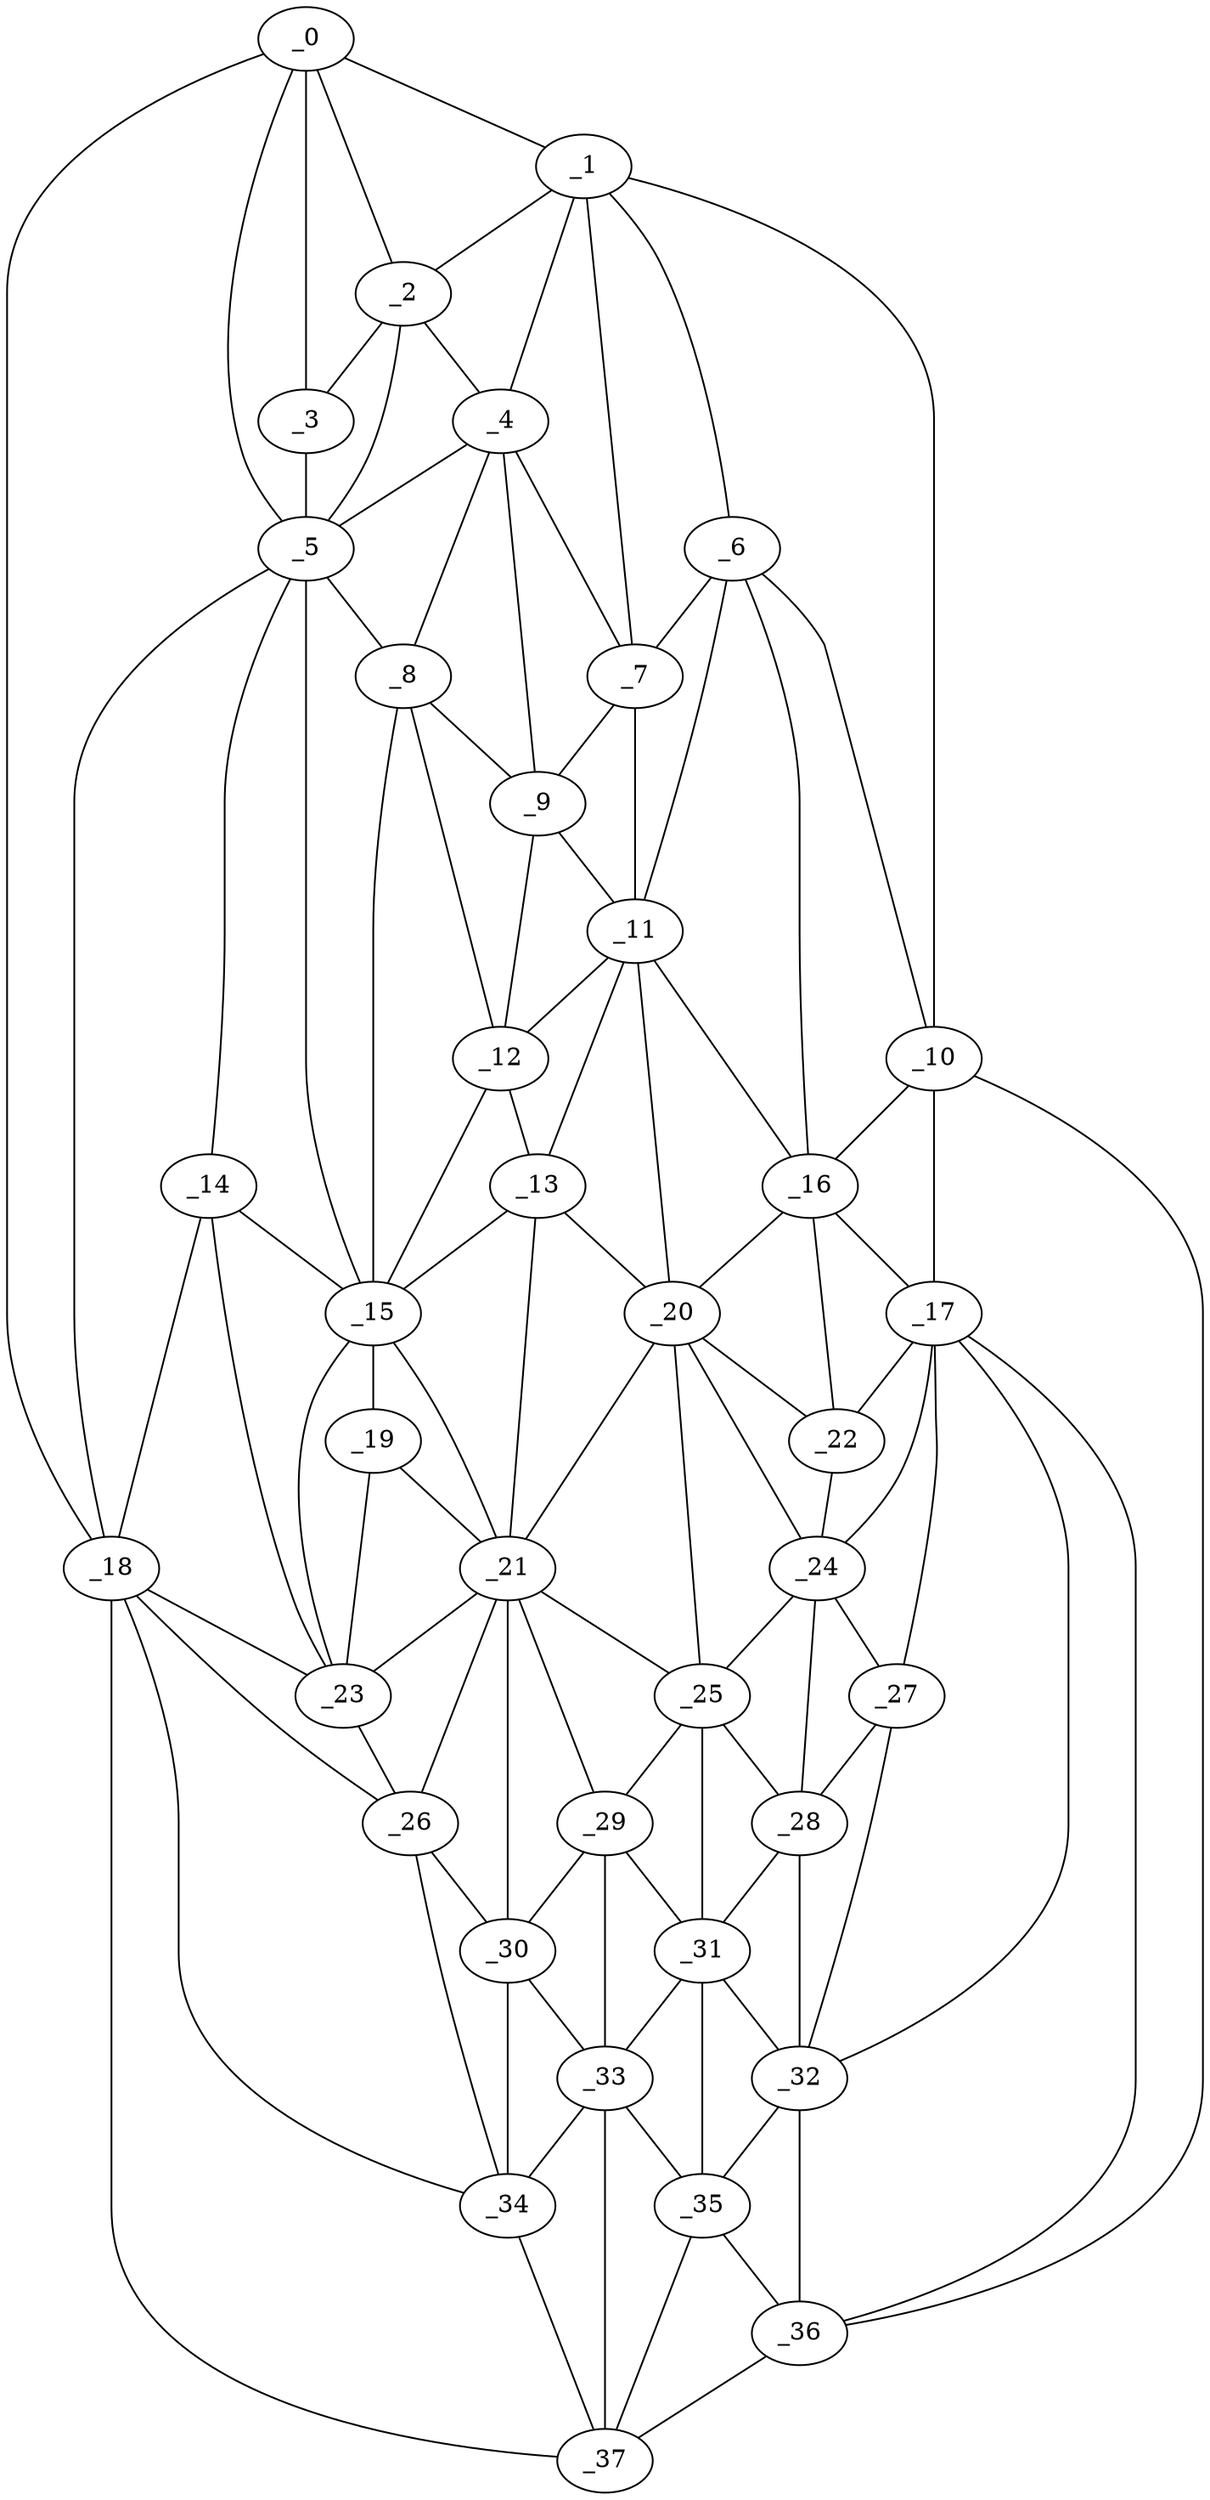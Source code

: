 graph "obj96__245.gxl" {
	_0	 [x=5,
		y=35];
	_1	 [x=15,
		y=69];
	_0 -- _1	 [valence=1];
	_2	 [x=16,
		y=49];
	_0 -- _2	 [valence=2];
	_3	 [x=18,
		y=34];
	_0 -- _3	 [valence=1];
	_5	 [x=36,
		y=30];
	_0 -- _5	 [valence=1];
	_18	 [x=73,
		y=24];
	_0 -- _18	 [valence=1];
	_1 -- _2	 [valence=1];
	_4	 [x=35,
		y=63];
	_1 -- _4	 [valence=1];
	_6	 [x=45,
		y=96];
	_1 -- _6	 [valence=1];
	_7	 [x=47,
		y=75];
	_1 -- _7	 [valence=2];
	_10	 [x=52,
		y=103];
	_1 -- _10	 [valence=1];
	_2 -- _3	 [valence=2];
	_2 -- _4	 [valence=2];
	_2 -- _5	 [valence=2];
	_3 -- _5	 [valence=2];
	_4 -- _5	 [valence=2];
	_4 -- _7	 [valence=2];
	_8	 [x=48,
		y=58];
	_4 -- _8	 [valence=1];
	_9	 [x=52,
		y=63];
	_4 -- _9	 [valence=2];
	_5 -- _8	 [valence=2];
	_14	 [x=69,
		y=26];
	_5 -- _14	 [valence=2];
	_15	 [x=69,
		y=49];
	_5 -- _15	 [valence=1];
	_5 -- _18	 [valence=2];
	_6 -- _7	 [valence=2];
	_6 -- _10	 [valence=1];
	_11	 [x=53,
		y=76];
	_6 -- _11	 [valence=2];
	_16	 [x=71,
		y=90];
	_6 -- _16	 [valence=1];
	_7 -- _9	 [valence=2];
	_7 -- _11	 [valence=1];
	_8 -- _9	 [valence=2];
	_12	 [x=59,
		y=62];
	_8 -- _12	 [valence=1];
	_8 -- _15	 [valence=1];
	_9 -- _11	 [valence=2];
	_9 -- _12	 [valence=1];
	_10 -- _16	 [valence=2];
	_17	 [x=71,
		y=98];
	_10 -- _17	 [valence=1];
	_36	 [x=124,
		y=90];
	_10 -- _36	 [valence=1];
	_11 -- _12	 [valence=2];
	_13	 [x=66,
		y=61];
	_11 -- _13	 [valence=2];
	_11 -- _16	 [valence=2];
	_20	 [x=76,
		y=78];
	_11 -- _20	 [valence=2];
	_12 -- _13	 [valence=1];
	_12 -- _15	 [valence=2];
	_13 -- _15	 [valence=2];
	_13 -- _20	 [valence=1];
	_21	 [x=77,
		y=59];
	_13 -- _21	 [valence=1];
	_14 -- _15	 [valence=2];
	_14 -- _18	 [valence=1];
	_23	 [x=79,
		y=47];
	_14 -- _23	 [valence=1];
	_19	 [x=75,
		y=49];
	_15 -- _19	 [valence=2];
	_15 -- _21	 [valence=2];
	_15 -- _23	 [valence=2];
	_16 -- _17	 [valence=1];
	_16 -- _20	 [valence=2];
	_22	 [x=77,
		y=91];
	_16 -- _22	 [valence=2];
	_17 -- _22	 [valence=2];
	_24	 [x=82,
		y=90];
	_17 -- _24	 [valence=2];
	_27	 [x=87,
		y=91];
	_17 -- _27	 [valence=2];
	_32	 [x=100,
		y=91];
	_17 -- _32	 [valence=2];
	_17 -- _36	 [valence=1];
	_18 -- _23	 [valence=2];
	_26	 [x=87,
		y=46];
	_18 -- _26	 [valence=1];
	_34	 [x=104,
		y=55];
	_18 -- _34	 [valence=2];
	_37	 [x=126,
		y=62];
	_18 -- _37	 [valence=1];
	_19 -- _21	 [valence=1];
	_19 -- _23	 [valence=2];
	_20 -- _21	 [valence=2];
	_20 -- _22	 [valence=2];
	_20 -- _24	 [valence=1];
	_25	 [x=85,
		y=78];
	_20 -- _25	 [valence=1];
	_21 -- _23	 [valence=1];
	_21 -- _25	 [valence=2];
	_21 -- _26	 [valence=2];
	_29	 [x=90,
		y=74];
	_21 -- _29	 [valence=2];
	_30	 [x=93,
		y=57];
	_21 -- _30	 [valence=2];
	_22 -- _24	 [valence=2];
	_23 -- _26	 [valence=2];
	_24 -- _25	 [valence=2];
	_24 -- _27	 [valence=1];
	_28	 [x=89,
		y=85];
	_24 -- _28	 [valence=2];
	_25 -- _28	 [valence=1];
	_25 -- _29	 [valence=2];
	_31	 [x=94,
		y=77];
	_25 -- _31	 [valence=2];
	_26 -- _30	 [valence=2];
	_26 -- _34	 [valence=2];
	_27 -- _28	 [valence=2];
	_27 -- _32	 [valence=1];
	_28 -- _31	 [valence=2];
	_28 -- _32	 [valence=2];
	_29 -- _30	 [valence=1];
	_29 -- _31	 [valence=2];
	_33	 [x=103,
		y=73];
	_29 -- _33	 [valence=2];
	_30 -- _33	 [valence=2];
	_30 -- _34	 [valence=2];
	_31 -- _32	 [valence=2];
	_31 -- _33	 [valence=2];
	_35	 [x=108,
		y=86];
	_31 -- _35	 [valence=2];
	_32 -- _35	 [valence=1];
	_32 -- _36	 [valence=2];
	_33 -- _34	 [valence=2];
	_33 -- _35	 [valence=2];
	_33 -- _37	 [valence=2];
	_34 -- _37	 [valence=1];
	_35 -- _36	 [valence=1];
	_35 -- _37	 [valence=1];
	_36 -- _37	 [valence=1];
}
